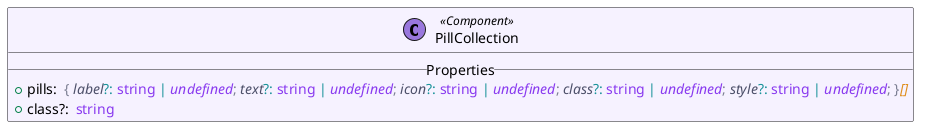 @startuml
set separator ::
skinparam groupInheritance 5
skinparam defaultFontName Cantarell
skinparam packageStyle Rectangle
skinparam class {
  BackgroundColor<<Component>> #f6f2ff
  BackgroundColor<<ErrorPage>> #edd1e1
  BackgroundColor<<Layout>> #f8ffe5
  BackgroundColor<<Page>> #fff0e5
}
class "PillCollection" as src/lib/components/pill/PillCollection.svelte.ts << (C, #9977DD) Component >> {
  __ Properties __
  +pills: <color:#DF8E1D><i> </i></color><color:#7C7F93>{</color><color:#DF8E1D><i> </i></color><color:#4C4F69><i>label</i></color><color:#179299>?:</color><color:#DF8E1D><i> </i></color><color:#8839EF>string</color><color:#DF8E1D><i> </i></color><color:#179299>|</color><color:#DF8E1D><i> </i></color><color:#8839EF><i>undefined</i></color><color:#7C7F93>;</color><color:#DF8E1D><i> </i></color><color:#4C4F69><i>text</i></color><color:#179299>?:</color><color:#DF8E1D><i> </i></color><color:#8839EF>string</color><color:#DF8E1D><i> </i></color><color:#179299>|</color><color:#DF8E1D><i> </i></color><color:#8839EF><i>undefined</i></color><color:#7C7F93>;</color><color:#DF8E1D><i> </i></color><color:#4C4F69><i>icon</i></color><color:#179299>?:</color><color:#DF8E1D><i> </i></color><color:#8839EF>string</color><color:#DF8E1D><i> </i></color><color:#179299>|</color><color:#DF8E1D><i> </i></color><color:#8839EF><i>undefined</i></color><color:#7C7F93>;</color><color:#DF8E1D><i> </i></color><color:#4C4F69><i>class</i></color><color:#179299>?:</color><color:#DF8E1D><i> </i></color><color:#8839EF>string</color><color:#DF8E1D><i> </i></color><color:#179299>|</color><color:#DF8E1D><i> </i></color><color:#8839EF><i>undefined</i></color><color:#7C7F93>;</color><color:#DF8E1D><i> </i></color><color:#4C4F69><i>style</i></color><color:#179299>?:</color><color:#DF8E1D><i> </i></color><color:#8839EF>string</color><color:#DF8E1D><i> </i></color><color:#179299>|</color><color:#DF8E1D><i> </i></color><color:#8839EF><i>undefined</i></color><color:#7C7F93>;</color><color:#DF8E1D><i> </i></color><color:#7C7F93>}</color><color:#DF8E1D><i>[]</i></color>
  +class?: <color:#DF8E1D><i> </i></color><color:#8839EF>string</color>
}
@enduml